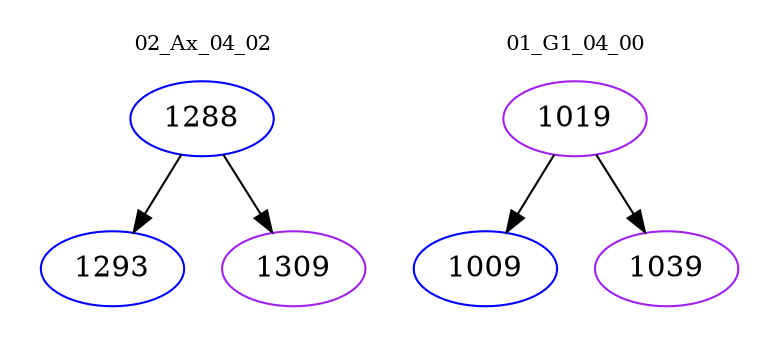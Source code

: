 digraph{
subgraph cluster_0 {
color = white
label = "02_Ax_04_02";
fontsize=10;
T0_1288 [label="1288", color="blue"]
T0_1288 -> T0_1293 [color="black"]
T0_1293 [label="1293", color="blue"]
T0_1288 -> T0_1309 [color="black"]
T0_1309 [label="1309", color="purple"]
}
subgraph cluster_1 {
color = white
label = "01_G1_04_00";
fontsize=10;
T1_1019 [label="1019", color="purple"]
T1_1019 -> T1_1009 [color="black"]
T1_1009 [label="1009", color="blue"]
T1_1019 -> T1_1039 [color="black"]
T1_1039 [label="1039", color="purple"]
}
}
